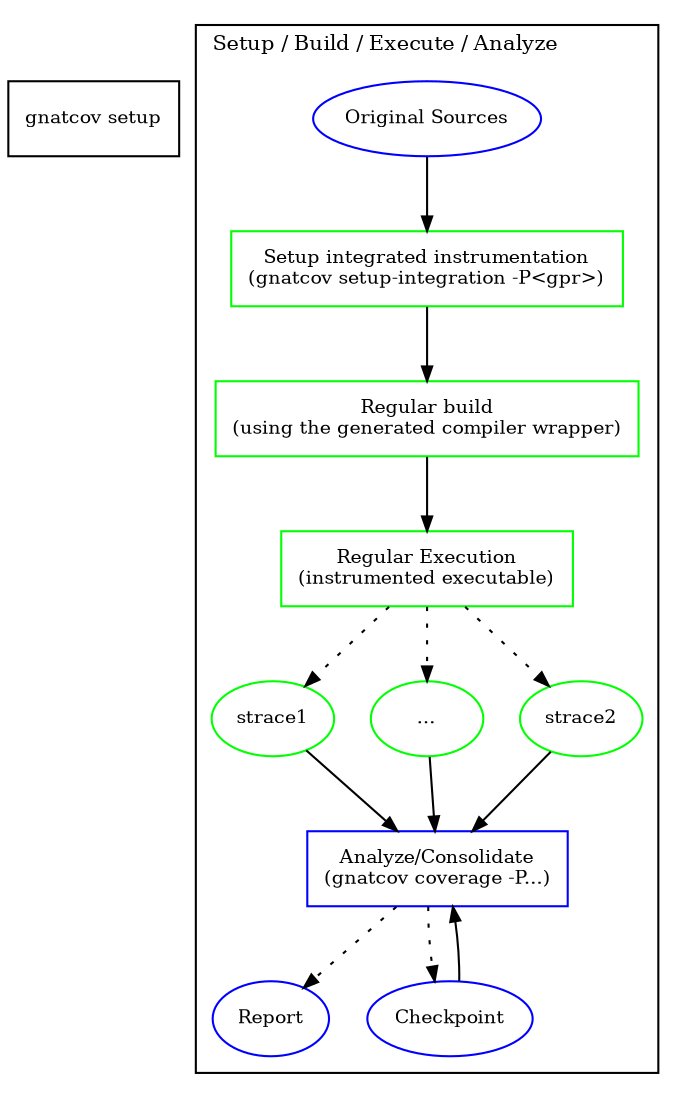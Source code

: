 digraph {
  node [fontsize = 9]

  edge [fontsize = 9, arrowsize=0.7]

  setup [shape=box, label="gnatcov setup"]

  /*-------------------
    Using Source traces
    -------------------*/
  subgraph "cluster_src_traces" {
  label = "Setup / Build / Execute / Analyze";
  fontsize = 10;
  labeljust = l;

  /* processes */
  node [shape = box];

  node [color = green];
  instrument [label = "Setup integrated instrumentation\n(gnatcov setup-integration -P<gpr>)"];
  build_instr [label = "Regular build\n(using the generated compiler wrapper)"];
  regular_execution [label = "Regular Execution\n(instrumented executable)"];

  node [color = blue];
  srct_coverage [label = "Analyze/Consolidate\n(gnatcov coverage -P...)"];

  /* products or inputs */
  node [shape = ellipse, color = green];
  st1 [label = "strace1"];
  stdots [label = "..."];
  st2 [label = "strace2"];

  node [shape = ellipse, color = blue];
  srct_report [label = "Report"];
  srct_checkpoint [label = "Checkpoint"];

  src [shape = ellipse, label = "Original Sources"];

  /* Links */
  src -> instrument;
  instrument -> build_instr;
  build_instr -> regular_execution;

  {rank = same;
    st1; stdots; st2;
  }

  regular_execution -> st1 [style = dotted];
  regular_execution -> stdots [style = dotted];
  regular_execution -> st2 [style = dotted];

  st1 -> srct_coverage;
  stdots -> srct_coverage;
  st2 -> srct_coverage;

  srct_coverage -> srct_report [style = dotted];
  srct_coverage -> srct_checkpoint [style = dotted];
  srct_checkpoint -> srct_coverage;

  }
}
